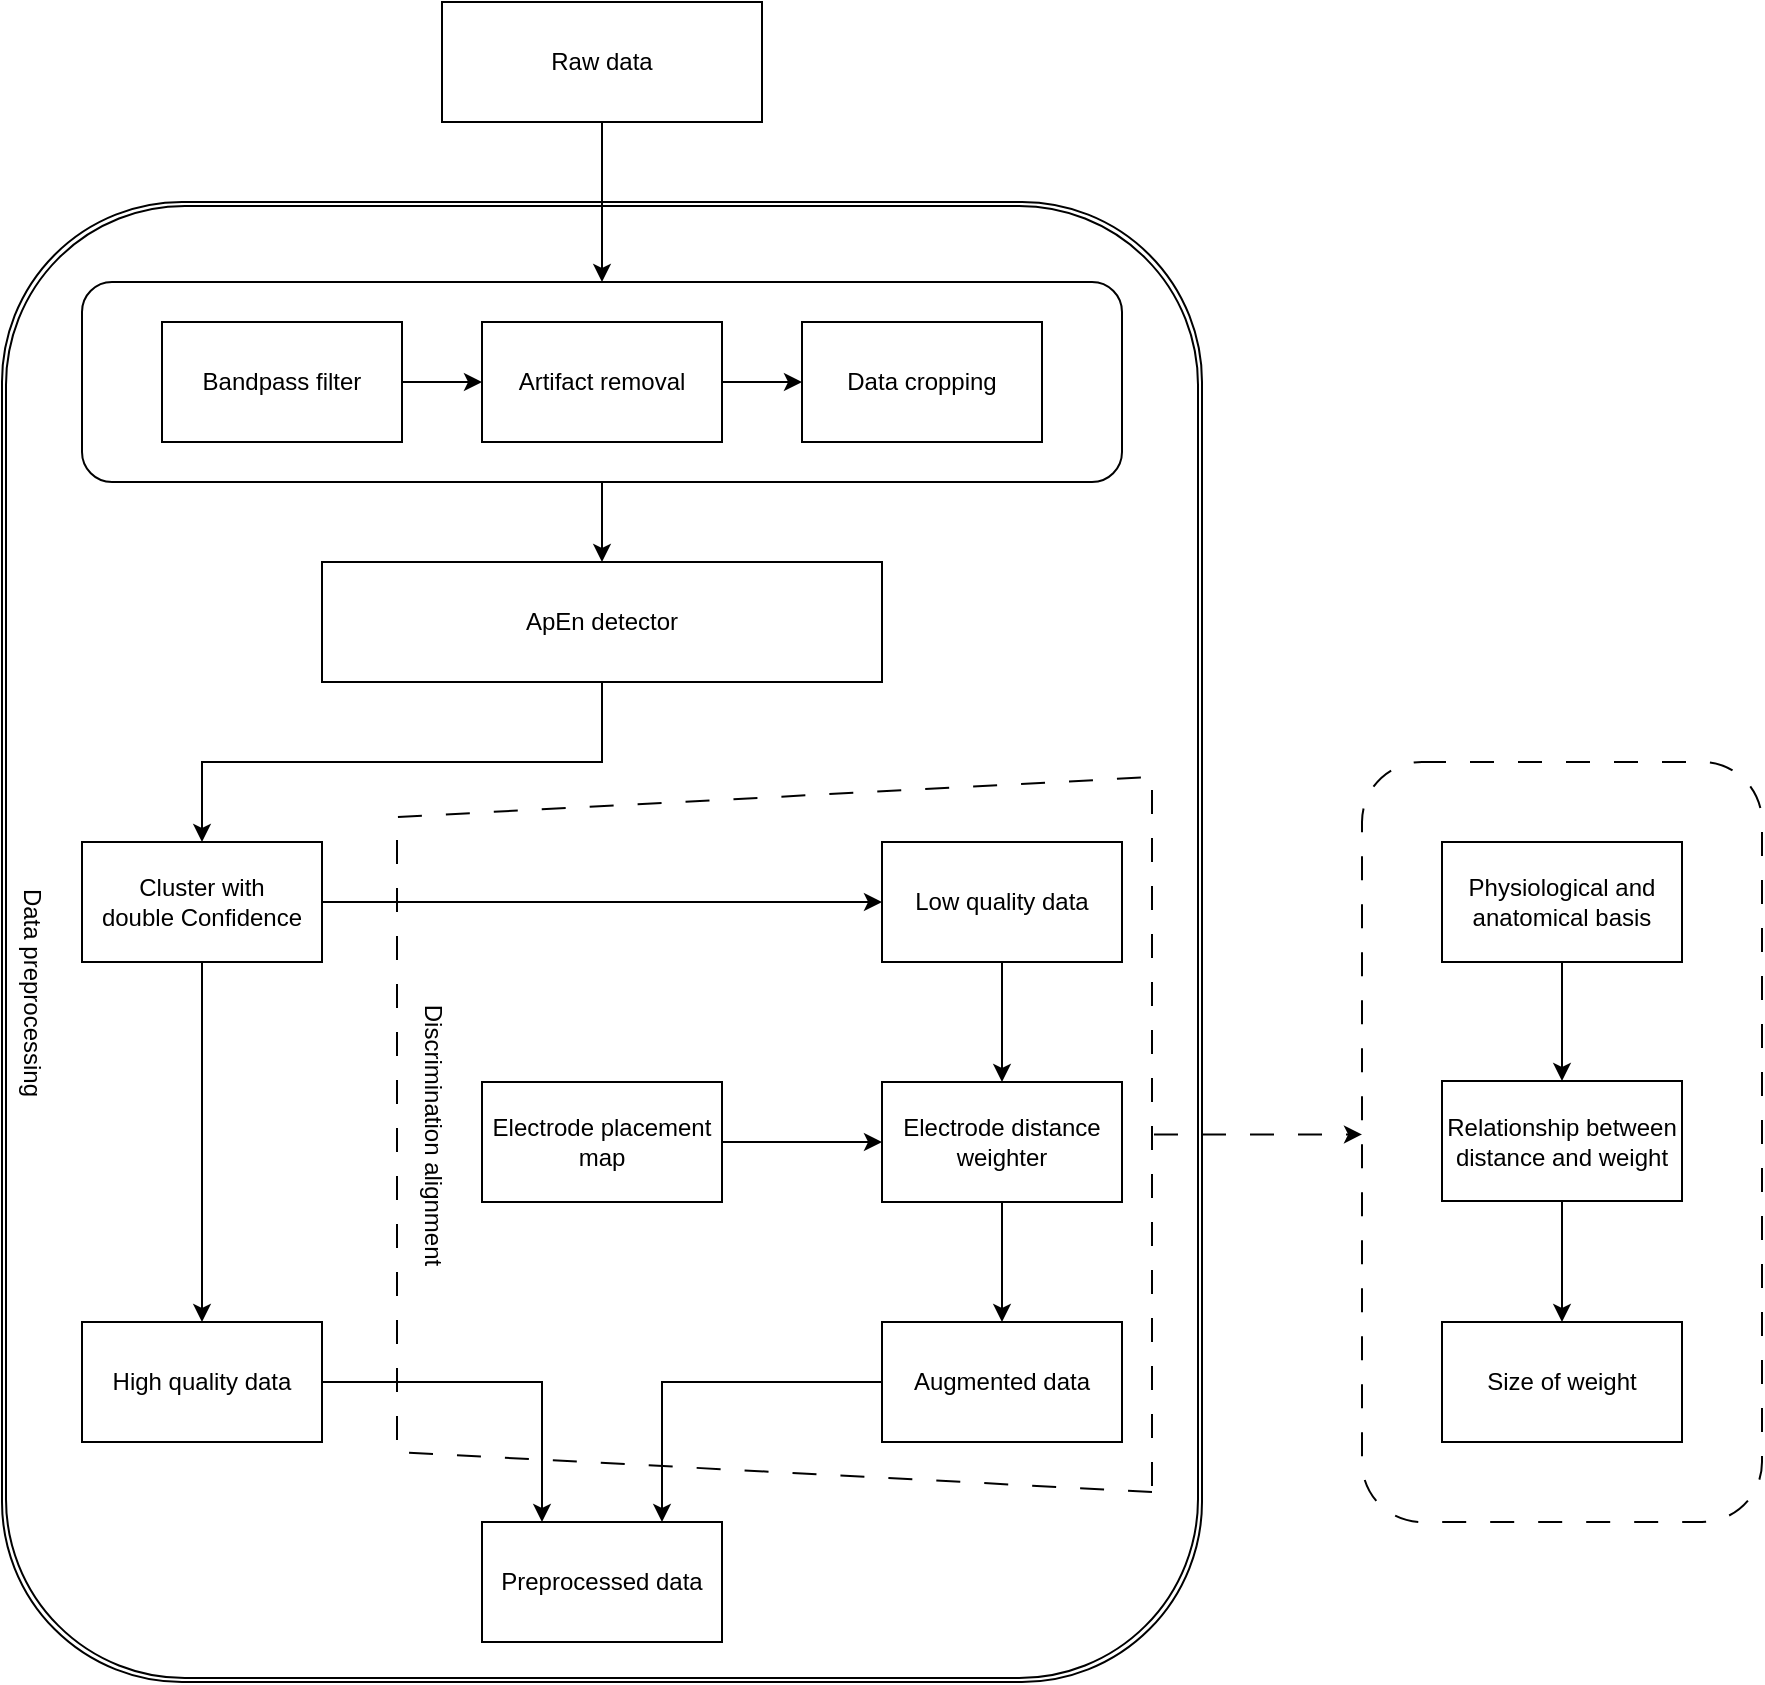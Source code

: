 <mxfile version="26.0.5">
  <diagram name="第 1 页" id="pvQhF8AryuaIjtNejtY6">
    <mxGraphModel dx="1687" dy="929" grid="1" gridSize="10" guides="1" tooltips="1" connect="1" arrows="1" fold="1" page="1" pageScale="1" pageWidth="827" pageHeight="1169" math="0" shadow="0">
      <root>
        <mxCell id="0" />
        <mxCell id="1" parent="0" />
        <mxCell id="ZDDg7BtM7HiDD9HuNslG-21" value="" style="rounded=1;whiteSpace=wrap;html=1;fillColor=none;dashed=1;dashPattern=12 12;" vertex="1" parent="1">
          <mxGeometry x="800" y="380" width="200" height="380" as="geometry" />
        </mxCell>
        <mxCell id="T4NdSgvmd6i7ijyYlSUB-66" value="" style="shape=ext;double=1;rounded=1;whiteSpace=wrap;html=1;fillColor=none;" parent="1" vertex="1">
          <mxGeometry x="120" y="100" width="600" height="740" as="geometry" />
        </mxCell>
        <mxCell id="ZDDg7BtM7HiDD9HuNslG-3" value="" style="shape=trapezoid;perimeter=trapezoidPerimeter;whiteSpace=wrap;html=1;fixedSize=1;rotation=-90;strokeWidth=1;perimeterSpacing=1;fillColor=none;dashed=1;dashPattern=12 12;" vertex="1" parent="1">
          <mxGeometry x="327.5" y="377.5" width="357.5" height="377.5" as="geometry" />
        </mxCell>
        <mxCell id="T4NdSgvmd6i7ijyYlSUB-25" style="edgeStyle=orthogonalEdgeStyle;rounded=0;orthogonalLoop=1;jettySize=auto;html=1;exitX=0.5;exitY=1;exitDx=0;exitDy=0;entryX=0.5;entryY=0;entryDx=0;entryDy=0;" parent="1" source="T4NdSgvmd6i7ijyYlSUB-1" target="vzksnj_4x7iH5aSXOHEv-4" edge="1">
          <mxGeometry relative="1" as="geometry" />
        </mxCell>
        <mxCell id="T4NdSgvmd6i7ijyYlSUB-1" value="Raw data" style="rounded=0;whiteSpace=wrap;html=1;" parent="1" vertex="1">
          <mxGeometry x="340" width="160" height="60" as="geometry" />
        </mxCell>
        <mxCell id="ZDDg7BtM7HiDD9HuNslG-8" value="" style="edgeStyle=orthogonalEdgeStyle;rounded=0;orthogonalLoop=1;jettySize=auto;html=1;entryX=0.5;entryY=0;entryDx=0;entryDy=0;" edge="1" parent="1" source="T4NdSgvmd6i7ijyYlSUB-2" target="ZDDg7BtM7HiDD9HuNslG-4">
          <mxGeometry relative="1" as="geometry" />
        </mxCell>
        <mxCell id="T4NdSgvmd6i7ijyYlSUB-2" value="ApEn detector" style="rounded=0;whiteSpace=wrap;html=1;" parent="1" vertex="1">
          <mxGeometry x="280" y="280" width="280" height="60" as="geometry" />
        </mxCell>
        <mxCell id="T4NdSgvmd6i7ijyYlSUB-31" style="edgeStyle=orthogonalEdgeStyle;rounded=0;orthogonalLoop=1;jettySize=auto;html=1;" parent="1" source="T4NdSgvmd6i7ijyYlSUB-3" target="T4NdSgvmd6i7ijyYlSUB-8" edge="1">
          <mxGeometry relative="1" as="geometry" />
        </mxCell>
        <mxCell id="T4NdSgvmd6i7ijyYlSUB-3" value="Low quality data" style="rounded=0;whiteSpace=wrap;html=1;" parent="1" vertex="1">
          <mxGeometry x="560" y="420" width="120" height="60" as="geometry" />
        </mxCell>
        <mxCell id="T4NdSgvmd6i7ijyYlSUB-34" style="edgeStyle=orthogonalEdgeStyle;rounded=0;orthogonalLoop=1;jettySize=auto;html=1;entryX=0.25;entryY=0;entryDx=0;entryDy=0;" parent="1" source="T4NdSgvmd6i7ijyYlSUB-4" target="T4NdSgvmd6i7ijyYlSUB-10" edge="1">
          <mxGeometry relative="1" as="geometry">
            <Array as="points">
              <mxPoint x="220" y="690" />
              <mxPoint x="390" y="690" />
            </Array>
          </mxGeometry>
        </mxCell>
        <mxCell id="T4NdSgvmd6i7ijyYlSUB-4" value="High quality data" style="rounded=0;whiteSpace=wrap;html=1;" parent="1" vertex="1">
          <mxGeometry x="160" y="660" width="120" height="60" as="geometry" />
        </mxCell>
        <mxCell id="T4NdSgvmd6i7ijyYlSUB-26" style="edgeStyle=orthogonalEdgeStyle;rounded=0;orthogonalLoop=1;jettySize=auto;html=1;entryX=0;entryY=0.5;entryDx=0;entryDy=0;" parent="1" source="T4NdSgvmd6i7ijyYlSUB-5" target="T4NdSgvmd6i7ijyYlSUB-6" edge="1">
          <mxGeometry relative="1" as="geometry" />
        </mxCell>
        <mxCell id="T4NdSgvmd6i7ijyYlSUB-5" value="Bandpass filter" style="rounded=0;whiteSpace=wrap;html=1;" parent="1" vertex="1">
          <mxGeometry x="200" y="160" width="120" height="60" as="geometry" />
        </mxCell>
        <mxCell id="T4NdSgvmd6i7ijyYlSUB-27" style="edgeStyle=orthogonalEdgeStyle;rounded=0;orthogonalLoop=1;jettySize=auto;html=1;entryX=0;entryY=0.5;entryDx=0;entryDy=0;" parent="1" source="T4NdSgvmd6i7ijyYlSUB-6" target="T4NdSgvmd6i7ijyYlSUB-7" edge="1">
          <mxGeometry relative="1" as="geometry" />
        </mxCell>
        <mxCell id="T4NdSgvmd6i7ijyYlSUB-6" value="Artifact removal" style="rounded=0;whiteSpace=wrap;html=1;" parent="1" vertex="1">
          <mxGeometry x="360" y="160" width="120" height="60" as="geometry" />
        </mxCell>
        <mxCell id="T4NdSgvmd6i7ijyYlSUB-7" value="Data cropping" style="rounded=0;whiteSpace=wrap;html=1;" parent="1" vertex="1">
          <mxGeometry x="520" y="160" width="120" height="60" as="geometry" />
        </mxCell>
        <mxCell id="T4NdSgvmd6i7ijyYlSUB-32" style="edgeStyle=orthogonalEdgeStyle;rounded=0;orthogonalLoop=1;jettySize=auto;html=1;entryX=0.5;entryY=0;entryDx=0;entryDy=0;" parent="1" source="T4NdSgvmd6i7ijyYlSUB-8" target="T4NdSgvmd6i7ijyYlSUB-9" edge="1">
          <mxGeometry relative="1" as="geometry" />
        </mxCell>
        <mxCell id="T4NdSgvmd6i7ijyYlSUB-8" value="Electrode distance weighter" style="rounded=0;whiteSpace=wrap;html=1;" parent="1" vertex="1">
          <mxGeometry x="560" y="540" width="120" height="60" as="geometry" />
        </mxCell>
        <mxCell id="T4NdSgvmd6i7ijyYlSUB-33" style="edgeStyle=orthogonalEdgeStyle;rounded=0;orthogonalLoop=1;jettySize=auto;html=1;entryX=0.75;entryY=0;entryDx=0;entryDy=0;" parent="1" source="T4NdSgvmd6i7ijyYlSUB-9" target="T4NdSgvmd6i7ijyYlSUB-10" edge="1">
          <mxGeometry relative="1" as="geometry" />
        </mxCell>
        <mxCell id="T4NdSgvmd6i7ijyYlSUB-9" value="Augmented data" style="rounded=0;whiteSpace=wrap;html=1;" parent="1" vertex="1">
          <mxGeometry x="560" y="660" width="120" height="60" as="geometry" />
        </mxCell>
        <mxCell id="T4NdSgvmd6i7ijyYlSUB-10" value="Preprocessed data" style="rounded=0;whiteSpace=wrap;html=1;" parent="1" vertex="1">
          <mxGeometry x="360" y="760" width="120" height="60" as="geometry" />
        </mxCell>
        <mxCell id="T4NdSgvmd6i7ijyYlSUB-67" value="Data preprocessing" style="text;html=1;align=center;verticalAlign=middle;resizable=0;points=[];autosize=1;strokeColor=none;fillColor=none;rotation=90;" parent="1" vertex="1">
          <mxGeometry x="70" y="480" width="130" height="30" as="geometry" />
        </mxCell>
        <mxCell id="vzksnj_4x7iH5aSXOHEv-5" style="edgeStyle=orthogonalEdgeStyle;rounded=0;orthogonalLoop=1;jettySize=auto;html=1;entryX=0.5;entryY=0;entryDx=0;entryDy=0;" parent="1" source="vzksnj_4x7iH5aSXOHEv-4" target="T4NdSgvmd6i7ijyYlSUB-2" edge="1">
          <mxGeometry relative="1" as="geometry" />
        </mxCell>
        <mxCell id="vzksnj_4x7iH5aSXOHEv-4" value="" style="rounded=1;whiteSpace=wrap;html=1;fillColor=none;" parent="1" vertex="1">
          <mxGeometry x="160" y="140" width="520" height="100" as="geometry" />
        </mxCell>
        <mxCell id="vzksnj_4x7iH5aSXOHEv-7" style="edgeStyle=orthogonalEdgeStyle;rounded=0;orthogonalLoop=1;jettySize=auto;html=1;entryX=0;entryY=0.5;entryDx=0;entryDy=0;" parent="1" source="vzksnj_4x7iH5aSXOHEv-6" target="T4NdSgvmd6i7ijyYlSUB-8" edge="1">
          <mxGeometry relative="1" as="geometry" />
        </mxCell>
        <mxCell id="vzksnj_4x7iH5aSXOHEv-6" value="Electrode placement map" style="rounded=0;whiteSpace=wrap;html=1;" parent="1" vertex="1">
          <mxGeometry x="360" y="540" width="120" height="60" as="geometry" />
        </mxCell>
        <mxCell id="ZDDg7BtM7HiDD9HuNslG-9" style="edgeStyle=orthogonalEdgeStyle;rounded=0;orthogonalLoop=1;jettySize=auto;html=1;exitX=1;exitY=0.5;exitDx=0;exitDy=0;" edge="1" parent="1" source="ZDDg7BtM7HiDD9HuNslG-4" target="T4NdSgvmd6i7ijyYlSUB-3">
          <mxGeometry relative="1" as="geometry" />
        </mxCell>
        <mxCell id="ZDDg7BtM7HiDD9HuNslG-10" style="edgeStyle=orthogonalEdgeStyle;rounded=0;orthogonalLoop=1;jettySize=auto;html=1;exitX=0.5;exitY=1;exitDx=0;exitDy=0;" edge="1" parent="1" source="ZDDg7BtM7HiDD9HuNslG-4" target="T4NdSgvmd6i7ijyYlSUB-4">
          <mxGeometry relative="1" as="geometry" />
        </mxCell>
        <mxCell id="ZDDg7BtM7HiDD9HuNslG-4" value="&lt;div&gt;Cluster with&lt;/div&gt;&lt;div&gt;double Confidence&lt;/div&gt;" style="rounded=0;whiteSpace=wrap;html=1;" vertex="1" parent="1">
          <mxGeometry x="160" y="420" width="120" height="60" as="geometry" />
        </mxCell>
        <mxCell id="ZDDg7BtM7HiDD9HuNslG-15" value="" style="edgeStyle=orthogonalEdgeStyle;rounded=0;orthogonalLoop=1;jettySize=auto;html=1;" edge="1" parent="1" source="ZDDg7BtM7HiDD9HuNslG-11" target="ZDDg7BtM7HiDD9HuNslG-14">
          <mxGeometry relative="1" as="geometry" />
        </mxCell>
        <mxCell id="ZDDg7BtM7HiDD9HuNslG-11" value="Physiological and anatomical basis" style="whiteSpace=wrap;html=1;fillColor=none;strokeWidth=1;" vertex="1" parent="1">
          <mxGeometry x="840" y="420" width="120" height="60" as="geometry" />
        </mxCell>
        <mxCell id="ZDDg7BtM7HiDD9HuNslG-13" value="Discrimination alignment" style="text;html=1;align=center;verticalAlign=middle;resizable=0;points=[];autosize=1;strokeColor=none;fillColor=none;rotation=90;" vertex="1" parent="1">
          <mxGeometry x="260" y="551.25" width="150" height="30" as="geometry" />
        </mxCell>
        <mxCell id="ZDDg7BtM7HiDD9HuNslG-19" value="" style="edgeStyle=orthogonalEdgeStyle;rounded=0;orthogonalLoop=1;jettySize=auto;html=1;" edge="1" parent="1" source="ZDDg7BtM7HiDD9HuNslG-14" target="ZDDg7BtM7HiDD9HuNslG-18">
          <mxGeometry relative="1" as="geometry" />
        </mxCell>
        <mxCell id="ZDDg7BtM7HiDD9HuNslG-14" value="Relationship between distance and weight" style="whiteSpace=wrap;html=1;fillColor=none;strokeWidth=1;" vertex="1" parent="1">
          <mxGeometry x="840" y="539.5" width="120" height="60" as="geometry" />
        </mxCell>
        <mxCell id="ZDDg7BtM7HiDD9HuNslG-18" value="Size of weight" style="whiteSpace=wrap;html=1;fillColor=none;strokeWidth=1;" vertex="1" parent="1">
          <mxGeometry x="840" y="660" width="120" height="60" as="geometry" />
        </mxCell>
        <mxCell id="ZDDg7BtM7HiDD9HuNslG-22" style="edgeStyle=orthogonalEdgeStyle;rounded=0;orthogonalLoop=1;jettySize=auto;html=1;exitX=0.5;exitY=1;exitDx=0;exitDy=0;entryX=0;entryY=0.49;entryDx=0;entryDy=0;entryPerimeter=0;dashed=1;dashPattern=12 12;" edge="1" parent="1" source="ZDDg7BtM7HiDD9HuNslG-3" target="ZDDg7BtM7HiDD9HuNslG-21">
          <mxGeometry relative="1" as="geometry" />
        </mxCell>
      </root>
    </mxGraphModel>
  </diagram>
</mxfile>
